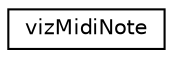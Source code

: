 digraph "Graphical Class Hierarchy"
{
 // LATEX_PDF_SIZE
  edge [fontname="Helvetica",fontsize="10",labelfontname="Helvetica",labelfontsize="10"];
  node [fontname="Helvetica",fontsize="10",shape=record];
  rankdir="LR";
  Node0 [label="vizMidiNote",height=0.2,width=0.4,color="black", fillcolor="white", style="filled",URL="$classvizMidiNote.html",tooltip=" "];
}
